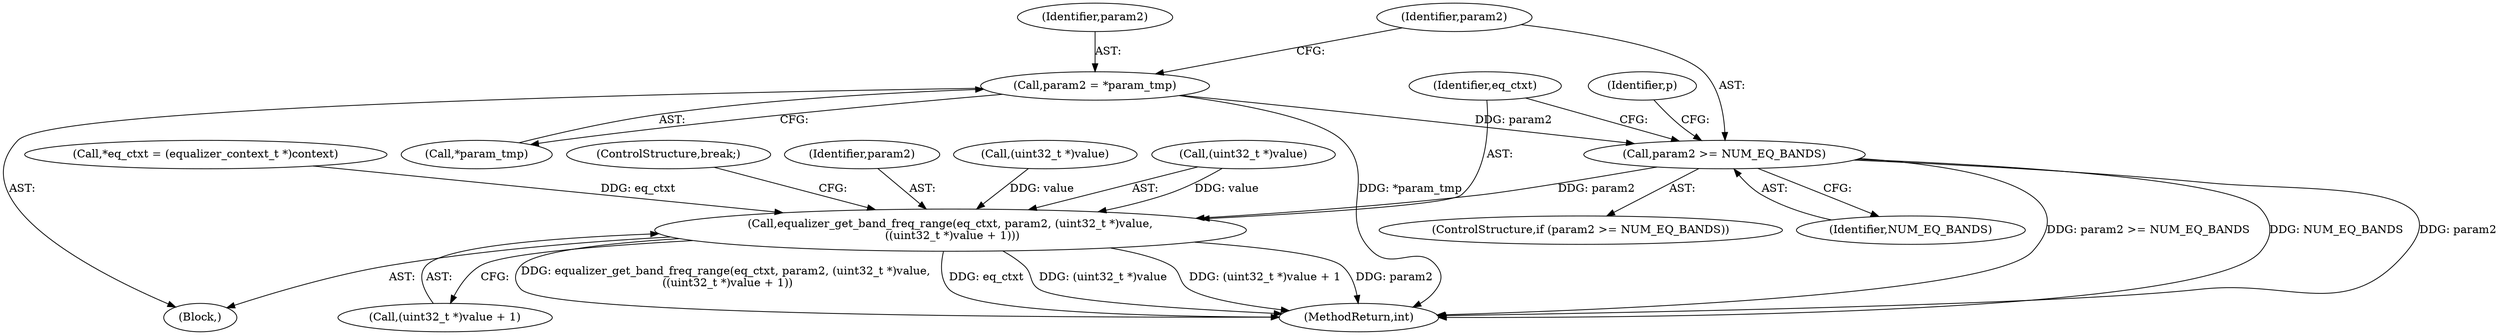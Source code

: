digraph "1_Android_d72ea85c78a1a68bf99fd5804ad9784b4102fe57@del" {
"1000421" [label="(Call,param2 >= NUM_EQ_BANDS)"];
"1000416" [label="(Call,param2 = *param_tmp)"];
"1000432" [label="(Call,equalizer_get_band_freq_range(eq_ctxt, param2, (uint32_t *)value,\n ((uint32_t *)value + 1)))"];
"1000432" [label="(Call,equalizer_get_band_freq_range(eq_ctxt, param2, (uint32_t *)value,\n ((uint32_t *)value + 1)))"];
"1000106" [label="(Call,*eq_ctxt = (equalizer_context_t *)context)"];
"1000606" [label="(MethodReturn,int)"];
"1000438" [label="(Call,(uint32_t *)value + 1)"];
"1000443" [label="(ControlStructure,break;)"];
"1000434" [label="(Identifier,param2)"];
"1000439" [label="(Call,(uint32_t *)value)"];
"1000433" [label="(Identifier,eq_ctxt)"];
"1000418" [label="(Call,*param_tmp)"];
"1000416" [label="(Call,param2 = *param_tmp)"];
"1000420" [label="(ControlStructure,if (param2 >= NUM_EQ_BANDS))"];
"1000435" [label="(Call,(uint32_t *)value)"];
"1000427" [label="(Identifier,p)"];
"1000422" [label="(Identifier,param2)"];
"1000421" [label="(Call,param2 >= NUM_EQ_BANDS)"];
"1000423" [label="(Identifier,NUM_EQ_BANDS)"];
"1000417" [label="(Identifier,param2)"];
"1000318" [label="(Block,)"];
"1000421" -> "1000420"  [label="AST: "];
"1000421" -> "1000423"  [label="CFG: "];
"1000422" -> "1000421"  [label="AST: "];
"1000423" -> "1000421"  [label="AST: "];
"1000427" -> "1000421"  [label="CFG: "];
"1000433" -> "1000421"  [label="CFG: "];
"1000421" -> "1000606"  [label="DDG: NUM_EQ_BANDS"];
"1000421" -> "1000606"  [label="DDG: param2"];
"1000421" -> "1000606"  [label="DDG: param2 >= NUM_EQ_BANDS"];
"1000416" -> "1000421"  [label="DDG: param2"];
"1000421" -> "1000432"  [label="DDG: param2"];
"1000416" -> "1000318"  [label="AST: "];
"1000416" -> "1000418"  [label="CFG: "];
"1000417" -> "1000416"  [label="AST: "];
"1000418" -> "1000416"  [label="AST: "];
"1000422" -> "1000416"  [label="CFG: "];
"1000416" -> "1000606"  [label="DDG: *param_tmp"];
"1000432" -> "1000318"  [label="AST: "];
"1000432" -> "1000438"  [label="CFG: "];
"1000433" -> "1000432"  [label="AST: "];
"1000434" -> "1000432"  [label="AST: "];
"1000435" -> "1000432"  [label="AST: "];
"1000438" -> "1000432"  [label="AST: "];
"1000443" -> "1000432"  [label="CFG: "];
"1000432" -> "1000606"  [label="DDG: (uint32_t *)value + 1"];
"1000432" -> "1000606"  [label="DDG: param2"];
"1000432" -> "1000606"  [label="DDG: equalizer_get_band_freq_range(eq_ctxt, param2, (uint32_t *)value,\n ((uint32_t *)value + 1))"];
"1000432" -> "1000606"  [label="DDG: eq_ctxt"];
"1000432" -> "1000606"  [label="DDG: (uint32_t *)value"];
"1000106" -> "1000432"  [label="DDG: eq_ctxt"];
"1000435" -> "1000432"  [label="DDG: value"];
"1000439" -> "1000432"  [label="DDG: value"];
}
